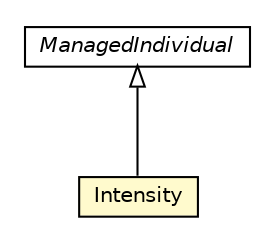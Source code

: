#!/usr/local/bin/dot
#
# Class diagram 
# Generated by UMLGraph version R5_6-24-gf6e263 (http://www.umlgraph.org/)
#

digraph G {
	edge [fontname="Helvetica",fontsize=10,labelfontname="Helvetica",labelfontsize=10];
	node [fontname="Helvetica",fontsize=10,shape=plaintext];
	nodesep=0.25;
	ranksep=0.5;
	// org.universAAL.ontology.ui.preferences.Intensity
	c210748 [label=<<table title="org.universAAL.ontology.ui.preferences.Intensity" border="0" cellborder="1" cellspacing="0" cellpadding="2" port="p" bgcolor="lemonChiffon" href="./Intensity.html">
		<tr><td><table border="0" cellspacing="0" cellpadding="1">
<tr><td align="center" balign="center"> Intensity </td></tr>
		</table></td></tr>
		</table>>, URL="./Intensity.html", fontname="Helvetica", fontcolor="black", fontsize=10.0];
	//org.universAAL.ontology.ui.preferences.Intensity extends org.universAAL.middleware.owl.ManagedIndividual
	c210837:p -> c210748:p [dir=back,arrowtail=empty];
	// org.universAAL.middleware.owl.ManagedIndividual
	c210837 [label=<<table title="org.universAAL.middleware.owl.ManagedIndividual" border="0" cellborder="1" cellspacing="0" cellpadding="2" port="p" href="http://java.sun.com/j2se/1.4.2/docs/api/org/universAAL/middleware/owl/ManagedIndividual.html">
		<tr><td><table border="0" cellspacing="0" cellpadding="1">
<tr><td align="center" balign="center"><font face="Helvetica-Oblique"> ManagedIndividual </font></td></tr>
		</table></td></tr>
		</table>>, URL="http://java.sun.com/j2se/1.4.2/docs/api/org/universAAL/middleware/owl/ManagedIndividual.html", fontname="Helvetica", fontcolor="black", fontsize=10.0];
}

